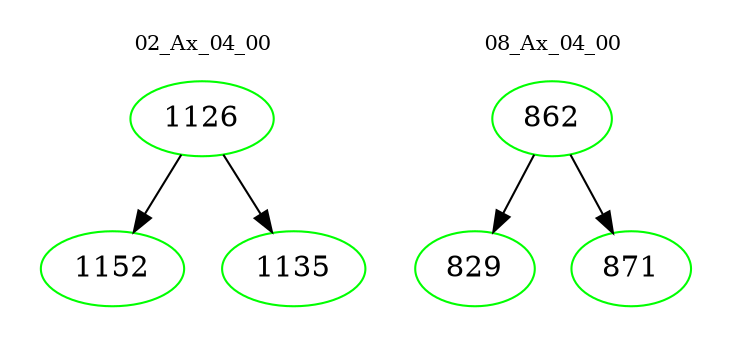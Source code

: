 digraph{
subgraph cluster_0 {
color = white
label = "02_Ax_04_00";
fontsize=10;
T0_1126 [label="1126", color="green"]
T0_1126 -> T0_1152 [color="black"]
T0_1152 [label="1152", color="green"]
T0_1126 -> T0_1135 [color="black"]
T0_1135 [label="1135", color="green"]
}
subgraph cluster_1 {
color = white
label = "08_Ax_04_00";
fontsize=10;
T1_862 [label="862", color="green"]
T1_862 -> T1_829 [color="black"]
T1_829 [label="829", color="green"]
T1_862 -> T1_871 [color="black"]
T1_871 [label="871", color="green"]
}
}
